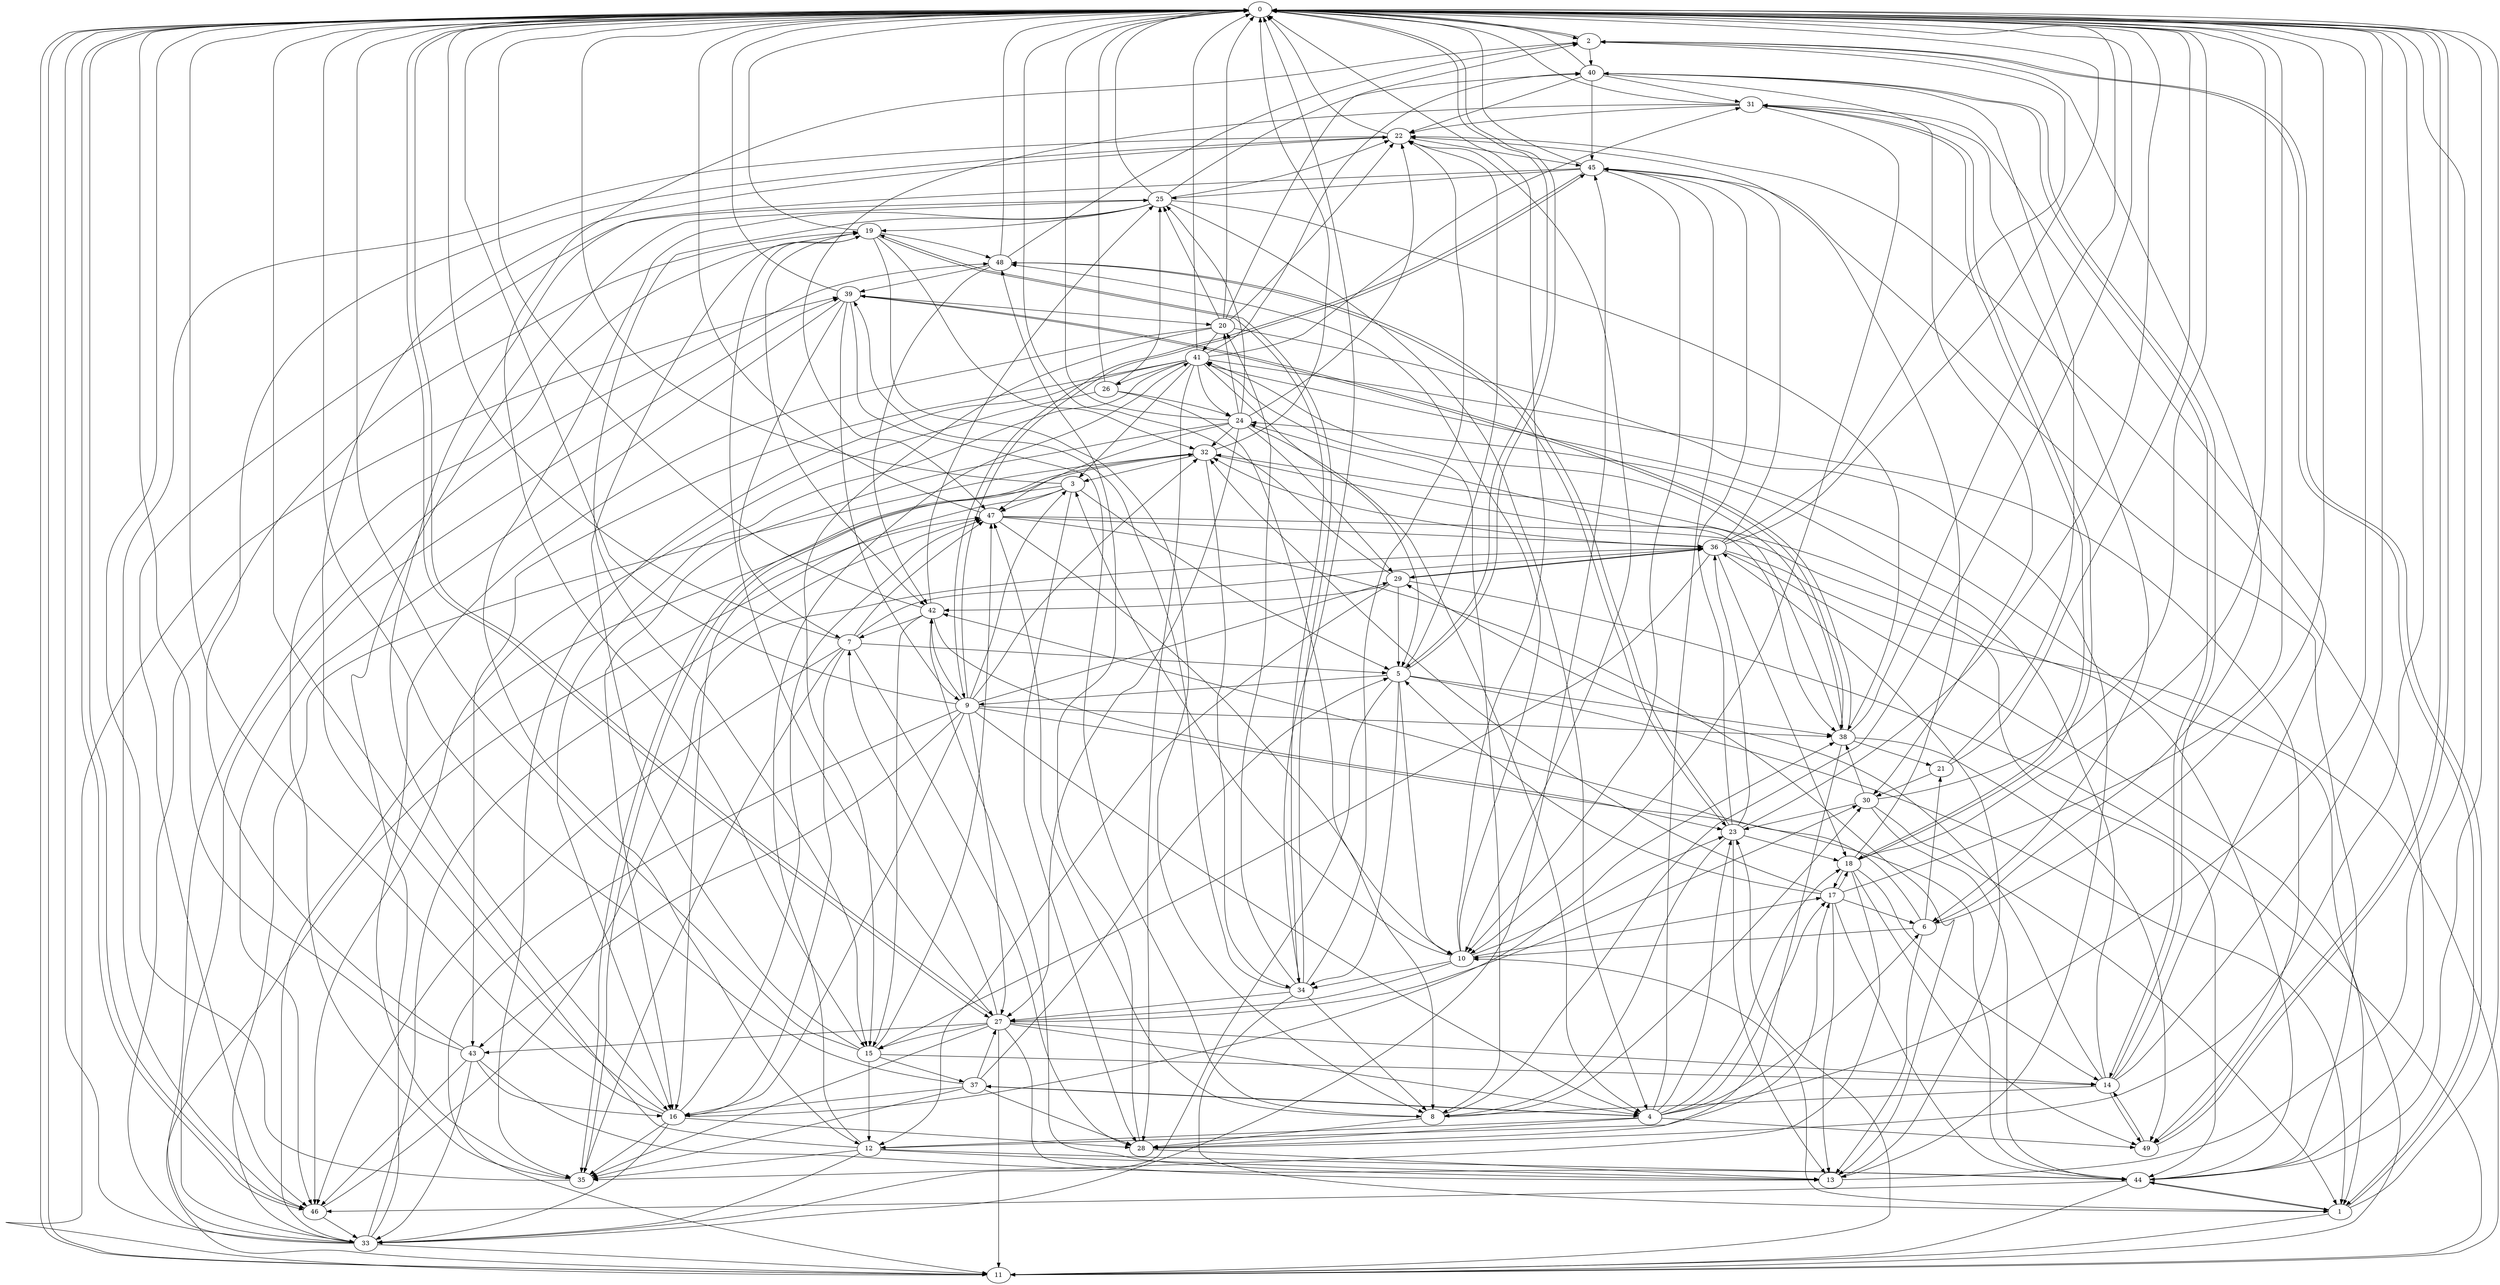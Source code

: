 strict digraph "" {
	0	 [component_delay=3];
	2	 [component_delay=3];
	0 -> 2	 [wire_delay=1];
	5	 [component_delay=3];
	0 -> 5	 [wire_delay=1];
	11	 [component_delay=3];
	0 -> 11	 [wire_delay=1];
	27	 [component_delay=3];
	0 -> 27	 [wire_delay=1];
	46	 [component_delay=3];
	0 -> 46	 [wire_delay=1];
	49	 [component_delay=3];
	0 -> 49	 [wire_delay=1];
	1	 [component_delay=3];
	1 -> 0	 [wire_delay=1];
	1 -> 2	 [wire_delay=1];
	10	 [component_delay=3];
	1 -> 10	 [wire_delay=1];
	1 -> 11	 [wire_delay=1];
	44	 [component_delay=3];
	1 -> 44	 [wire_delay=1];
	2 -> 0	 [wire_delay=1];
	2 -> 1	 [wire_delay=1];
	6	 [component_delay=3];
	2 -> 6	 [wire_delay=1];
	15	 [component_delay=3];
	2 -> 15	 [wire_delay=1];
	40	 [component_delay=3];
	2 -> 40	 [wire_delay=1];
	3	 [component_delay=3];
	3 -> 0	 [wire_delay=1];
	3 -> 5	 [wire_delay=1];
	16	 [component_delay=3];
	3 -> 16	 [wire_delay=1];
	28	 [component_delay=3];
	3 -> 28	 [wire_delay=1];
	33	 [component_delay=3];
	3 -> 33	 [wire_delay=1];
	47	 [component_delay=3];
	3 -> 47	 [wire_delay=1];
	4	 [component_delay=3];
	4 -> 0	 [wire_delay=1];
	4 -> 6	 [wire_delay=1];
	12	 [component_delay=3];
	4 -> 12	 [wire_delay=1];
	17	 [component_delay=3];
	4 -> 17	 [wire_delay=1];
	18	 [component_delay=3];
	4 -> 18	 [wire_delay=1];
	23	 [component_delay=3];
	4 -> 23	 [wire_delay=1];
	4 -> 28	 [wire_delay=1];
	37	 [component_delay=3];
	4 -> 37	 [wire_delay=1];
	45	 [component_delay=3];
	4 -> 45	 [wire_delay=1];
	4 -> 49	 [wire_delay=1];
	5 -> 0	 [wire_delay=1];
	5 -> 1	 [wire_delay=1];
	9	 [component_delay=3];
	5 -> 9	 [wire_delay=1];
	5 -> 10	 [wire_delay=1];
	22	 [component_delay=3];
	5 -> 22	 [wire_delay=1];
	5 -> 33	 [wire_delay=1];
	34	 [component_delay=3];
	5 -> 34	 [wire_delay=1];
	38	 [component_delay=3];
	5 -> 38	 [wire_delay=1];
	6 -> 0	 [wire_delay=1];
	6 -> 10	 [wire_delay=1];
	13	 [component_delay=3];
	6 -> 13	 [wire_delay=1];
	21	 [component_delay=3];
	6 -> 21	 [wire_delay=1];
	42	 [component_delay=3];
	6 -> 42	 [wire_delay=1];
	7	 [component_delay=3];
	7 -> 0	 [wire_delay=1];
	7 -> 5	 [wire_delay=1];
	7 -> 16	 [wire_delay=1];
	7 -> 28	 [wire_delay=1];
	35	 [component_delay=3];
	7 -> 35	 [wire_delay=1];
	36	 [component_delay=3];
	7 -> 36	 [wire_delay=1];
	7 -> 46	 [wire_delay=1];
	7 -> 47	 [wire_delay=1];
	8	 [component_delay=3];
	8 -> 0	 [wire_delay=1];
	8 -> 28	 [wire_delay=1];
	30	 [component_delay=3];
	8 -> 30	 [wire_delay=1];
	8 -> 47	 [wire_delay=1];
	9 -> 0	 [wire_delay=1];
	9 -> 3	 [wire_delay=1];
	9 -> 4	 [wire_delay=1];
	9 -> 11	 [wire_delay=1];
	9 -> 16	 [wire_delay=1];
	9 -> 27	 [wire_delay=1];
	29	 [component_delay=3];
	9 -> 29	 [wire_delay=1];
	32	 [component_delay=3];
	9 -> 32	 [wire_delay=1];
	9 -> 38	 [wire_delay=1];
	9 -> 42	 [wire_delay=1];
	43	 [component_delay=3];
	9 -> 43	 [wire_delay=1];
	9 -> 44	 [wire_delay=1];
	9 -> 45	 [wire_delay=1];
	10 -> 0	 [wire_delay=1];
	10 -> 3	 [wire_delay=1];
	10 -> 17	 [wire_delay=1];
	10 -> 23	 [wire_delay=1];
	10 -> 27	 [wire_delay=1];
	10 -> 34	 [wire_delay=1];
	48	 [component_delay=3];
	10 -> 48	 [wire_delay=1];
	11 -> 0	 [wire_delay=1];
	11 -> 23	 [wire_delay=1];
	39	 [component_delay=3];
	11 -> 39	 [wire_delay=1];
	41	 [component_delay=3];
	11 -> 41	 [wire_delay=1];
	11 -> 47	 [wire_delay=1];
	12 -> 0	 [wire_delay=1];
	12 -> 13	 [wire_delay=1];
	12 -> 17	 [wire_delay=1];
	12 -> 33	 [wire_delay=1];
	12 -> 35	 [wire_delay=1];
	12 -> 41	 [wire_delay=1];
	12 -> 44	 [wire_delay=1];
	13 -> 0	 [wire_delay=1];
	13 -> 36	 [wire_delay=1];
	13 -> 42	 [wire_delay=1];
	14	 [component_delay=3];
	14 -> 0	 [wire_delay=1];
	14 -> 8	 [wire_delay=1];
	24	 [component_delay=3];
	14 -> 24	 [wire_delay=1];
	14 -> 29	 [wire_delay=1];
	31	 [component_delay=3];
	14 -> 31	 [wire_delay=1];
	14 -> 40	 [wire_delay=1];
	14 -> 49	 [wire_delay=1];
	15 -> 0	 [wire_delay=1];
	15 -> 12	 [wire_delay=1];
	15 -> 14	 [wire_delay=1];
	19	 [component_delay=3];
	15 -> 19	 [wire_delay=1];
	15 -> 37	 [wire_delay=1];
	15 -> 47	 [wire_delay=1];
	16 -> 0	 [wire_delay=1];
	16 -> 22	 [wire_delay=1];
	16 -> 28	 [wire_delay=1];
	16 -> 33	 [wire_delay=1];
	16 -> 35	 [wire_delay=1];
	16 -> 38	 [wire_delay=1];
	16 -> 47	 [wire_delay=1];
	17 -> 0	 [wire_delay=1];
	17 -> 5	 [wire_delay=1];
	17 -> 6	 [wire_delay=1];
	17 -> 13	 [wire_delay=1];
	17 -> 18	 [wire_delay=1];
	17 -> 32	 [wire_delay=1];
	17 -> 44	 [wire_delay=1];
	18 -> 0	 [wire_delay=1];
	18 -> 14	 [wire_delay=1];
	18 -> 17	 [wire_delay=1];
	18 -> 22	 [wire_delay=1];
	18 -> 31	 [wire_delay=1];
	18 -> 35	 [wire_delay=1];
	18 -> 49	 [wire_delay=1];
	19 -> 0	 [wire_delay=1];
	19 -> 8	 [wire_delay=1];
	19 -> 27	 [wire_delay=1];
	19 -> 32	 [wire_delay=1];
	19 -> 34	 [wire_delay=1];
	19 -> 42	 [wire_delay=1];
	19 -> 48	 [wire_delay=1];
	20	 [component_delay=3];
	20 -> 0	 [wire_delay=1];
	20 -> 2	 [wire_delay=1];
	20 -> 13	 [wire_delay=1];
	20 -> 15	 [wire_delay=1];
	20 -> 22	 [wire_delay=1];
	25	 [component_delay=3];
	20 -> 25	 [wire_delay=1];
	20 -> 35	 [wire_delay=1];
	20 -> 41	 [wire_delay=1];
	21 -> 0	 [wire_delay=1];
	21 -> 30	 [wire_delay=1];
	21 -> 40	 [wire_delay=1];
	22 -> 0	 [wire_delay=1];
	22 -> 10	 [wire_delay=1];
	22 -> 45	 [wire_delay=1];
	22 -> 46	 [wire_delay=1];
	23 -> 0	 [wire_delay=1];
	23 -> 8	 [wire_delay=1];
	23 -> 13	 [wire_delay=1];
	23 -> 18	 [wire_delay=1];
	23 -> 36	 [wire_delay=1];
	23 -> 45	 [wire_delay=1];
	23 -> 48	 [wire_delay=1];
	24 -> 0	 [wire_delay=1];
	24 -> 4	 [wire_delay=1];
	24 -> 16	 [wire_delay=1];
	24 -> 20	 [wire_delay=1];
	24 -> 22	 [wire_delay=1];
	24 -> 25	 [wire_delay=1];
	24 -> 27	 [wire_delay=1];
	24 -> 29	 [wire_delay=1];
	24 -> 32	 [wire_delay=1];
	24 -> 47	 [wire_delay=1];
	25 -> 0	 [wire_delay=1];
	25 -> 4	 [wire_delay=1];
	25 -> 12	 [wire_delay=1];
	25 -> 15	 [wire_delay=1];
	25 -> 19	 [wire_delay=1];
	25 -> 22	 [wire_delay=1];
	25 -> 38	 [wire_delay=1];
	25 -> 40	 [wire_delay=1];
	25 -> 46	 [wire_delay=1];
	26	 [component_delay=3];
	26 -> 0	 [wire_delay=1];
	26 -> 8	 [wire_delay=1];
	26 -> 24	 [wire_delay=1];
	26 -> 25	 [wire_delay=1];
	26 -> 46	 [wire_delay=1];
	27 -> 0	 [wire_delay=1];
	27 -> 4	 [wire_delay=1];
	27 -> 7	 [wire_delay=1];
	27 -> 11	 [wire_delay=1];
	27 -> 13	 [wire_delay=1];
	27 -> 14	 [wire_delay=1];
	27 -> 15	 [wire_delay=1];
	27 -> 30	 [wire_delay=1];
	27 -> 35	 [wire_delay=1];
	27 -> 43	 [wire_delay=1];
	28 -> 0	 [wire_delay=1];
	28 -> 13	 [wire_delay=1];
	28 -> 48	 [wire_delay=1];
	29 -> 0	 [wire_delay=1];
	29 -> 5	 [wire_delay=1];
	29 -> 11	 [wire_delay=1];
	29 -> 12	 [wire_delay=1];
	29 -> 36	 [wire_delay=1];
	29 -> 42	 [wire_delay=1];
	30 -> 0	 [wire_delay=1];
	30 -> 1	 [wire_delay=1];
	30 -> 23	 [wire_delay=1];
	30 -> 38	 [wire_delay=1];
	30 -> 44	 [wire_delay=1];
	31 -> 0	 [wire_delay=1];
	31 -> 6	 [wire_delay=1];
	31 -> 10	 [wire_delay=1];
	31 -> 18	 [wire_delay=1];
	31 -> 22	 [wire_delay=1];
	31 -> 47	 [wire_delay=1];
	32 -> 0	 [wire_delay=1];
	32 -> 3	 [wire_delay=1];
	32 -> 33	 [wire_delay=1];
	32 -> 34	 [wire_delay=1];
	32 -> 35	 [wire_delay=1];
	32 -> 38	 [wire_delay=1];
	33 -> 0	 [wire_delay=1];
	33 -> 11	 [wire_delay=1];
	33 -> 19	 [wire_delay=1];
	33 -> 25	 [wire_delay=1];
	33 -> 39	 [wire_delay=1];
	33 -> 45	 [wire_delay=1];
	33 -> 47	 [wire_delay=1];
	33 -> 48	 [wire_delay=1];
	34 -> 0	 [wire_delay=1];
	34 -> 1	 [wire_delay=1];
	34 -> 8	 [wire_delay=1];
	34 -> 19	 [wire_delay=1];
	34 -> 20	 [wire_delay=1];
	34 -> 22	 [wire_delay=1];
	34 -> 27	 [wire_delay=1];
	34 -> 39	 [wire_delay=1];
	35 -> 0	 [wire_delay=1];
	35 -> 19	 [wire_delay=1];
	35 -> 32	 [wire_delay=1];
	36 -> 0	 [wire_delay=1];
	36 -> 1	 [wire_delay=1];
	36 -> 2	 [wire_delay=1];
	36 -> 11	 [wire_delay=1];
	36 -> 15	 [wire_delay=1];
	36 -> 18	 [wire_delay=1];
	36 -> 29	 [wire_delay=1];
	36 -> 32	 [wire_delay=1];
	36 -> 45	 [wire_delay=1];
	37 -> 0	 [wire_delay=1];
	37 -> 4	 [wire_delay=1];
	37 -> 5	 [wire_delay=1];
	37 -> 16	 [wire_delay=1];
	37 -> 27	 [wire_delay=1];
	37 -> 28	 [wire_delay=1];
	37 -> 35	 [wire_delay=1];
	38 -> 0	 [wire_delay=1];
	38 -> 21	 [wire_delay=1];
	38 -> 24	 [wire_delay=1];
	38 -> 28	 [wire_delay=1];
	38 -> 39	 [wire_delay=1];
	38 -> 41	 [wire_delay=1];
	38 -> 49	 [wire_delay=1];
	39 -> 0	 [wire_delay=1];
	39 -> 7	 [wire_delay=1];
	39 -> 8	 [wire_delay=1];
	39 -> 9	 [wire_delay=1];
	39 -> 20	 [wire_delay=1];
	39 -> 38	 [wire_delay=1];
	39 -> 46	 [wire_delay=1];
	40 -> 0	 [wire_delay=1];
	40 -> 14	 [wire_delay=1];
	40 -> 22	 [wire_delay=1];
	40 -> 30	 [wire_delay=1];
	40 -> 31	 [wire_delay=1];
	40 -> 45	 [wire_delay=1];
	41 -> 0	 [wire_delay=1];
	41 -> 3	 [wire_delay=1];
	41 -> 5	 [wire_delay=1];
	41 -> 8	 [wire_delay=1];
	41 -> 16	 [wire_delay=1];
	41 -> 24	 [wire_delay=1];
	41 -> 26	 [wire_delay=1];
	41 -> 28	 [wire_delay=1];
	41 -> 31	 [wire_delay=1];
	41 -> 35	 [wire_delay=1];
	41 -> 40	 [wire_delay=1];
	41 -> 43	 [wire_delay=1];
	41 -> 49	 [wire_delay=1];
	42 -> 0	 [wire_delay=1];
	42 -> 7	 [wire_delay=1];
	42 -> 15	 [wire_delay=1];
	42 -> 23	 [wire_delay=1];
	42 -> 25	 [wire_delay=1];
	43 -> 0	 [wire_delay=1];
	43 -> 16	 [wire_delay=1];
	43 -> 22	 [wire_delay=1];
	43 -> 33	 [wire_delay=1];
	43 -> 44	 [wire_delay=1];
	43 -> 46	 [wire_delay=1];
	44 -> 0	 [wire_delay=1];
	44 -> 1	 [wire_delay=1];
	44 -> 11	 [wire_delay=1];
	44 -> 22	 [wire_delay=1];
	44 -> 32	 [wire_delay=1];
	44 -> 46	 [wire_delay=1];
	45 -> 0	 [wire_delay=1];
	45 -> 9	 [wire_delay=1];
	45 -> 10	 [wire_delay=1];
	45 -> 16	 [wire_delay=1];
	45 -> 25	 [wire_delay=1];
	45 -> 44	 [wire_delay=1];
	46 -> 0	 [wire_delay=1];
	46 -> 33	 [wire_delay=1];
	46 -> 36	 [wire_delay=1];
	47 -> 0	 [wire_delay=1];
	47 -> 10	 [wire_delay=1];
	47 -> 13	 [wire_delay=1];
	47 -> 36	 [wire_delay=1];
	47 -> 44	 [wire_delay=1];
	48 -> 0	 [wire_delay=1];
	48 -> 2	 [wire_delay=1];
	48 -> 23	 [wire_delay=1];
	48 -> 39	 [wire_delay=1];
	48 -> 42	 [wire_delay=1];
	49 -> 0	 [wire_delay=1];
	49 -> 14	 [wire_delay=1];
}
